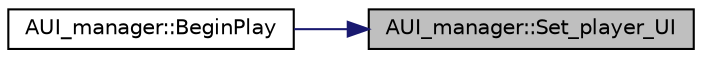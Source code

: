 digraph "AUI_manager::Set_player_UI"
{
 // LATEX_PDF_SIZE
  edge [fontname="Helvetica",fontsize="10",labelfontname="Helvetica",labelfontsize="10"];
  node [fontname="Helvetica",fontsize="10",shape=record];
  rankdir="RL";
  Node1 [label="AUI_manager::Set_player_UI",height=0.2,width=0.4,color="black", fillcolor="grey75", style="filled", fontcolor="black",tooltip="플레이어 UI 띄움"];
  Node1 -> Node2 [dir="back",color="midnightblue",fontsize="10",style="solid"];
  Node2 [label="AUI_manager::BeginPlay",height=0.2,width=0.4,color="black", fillcolor="white", style="filled",URL="$class_a_u_i__manager.html#acc63bd44eae32215e38354ddbcb4884c",tooltip=" "];
}
